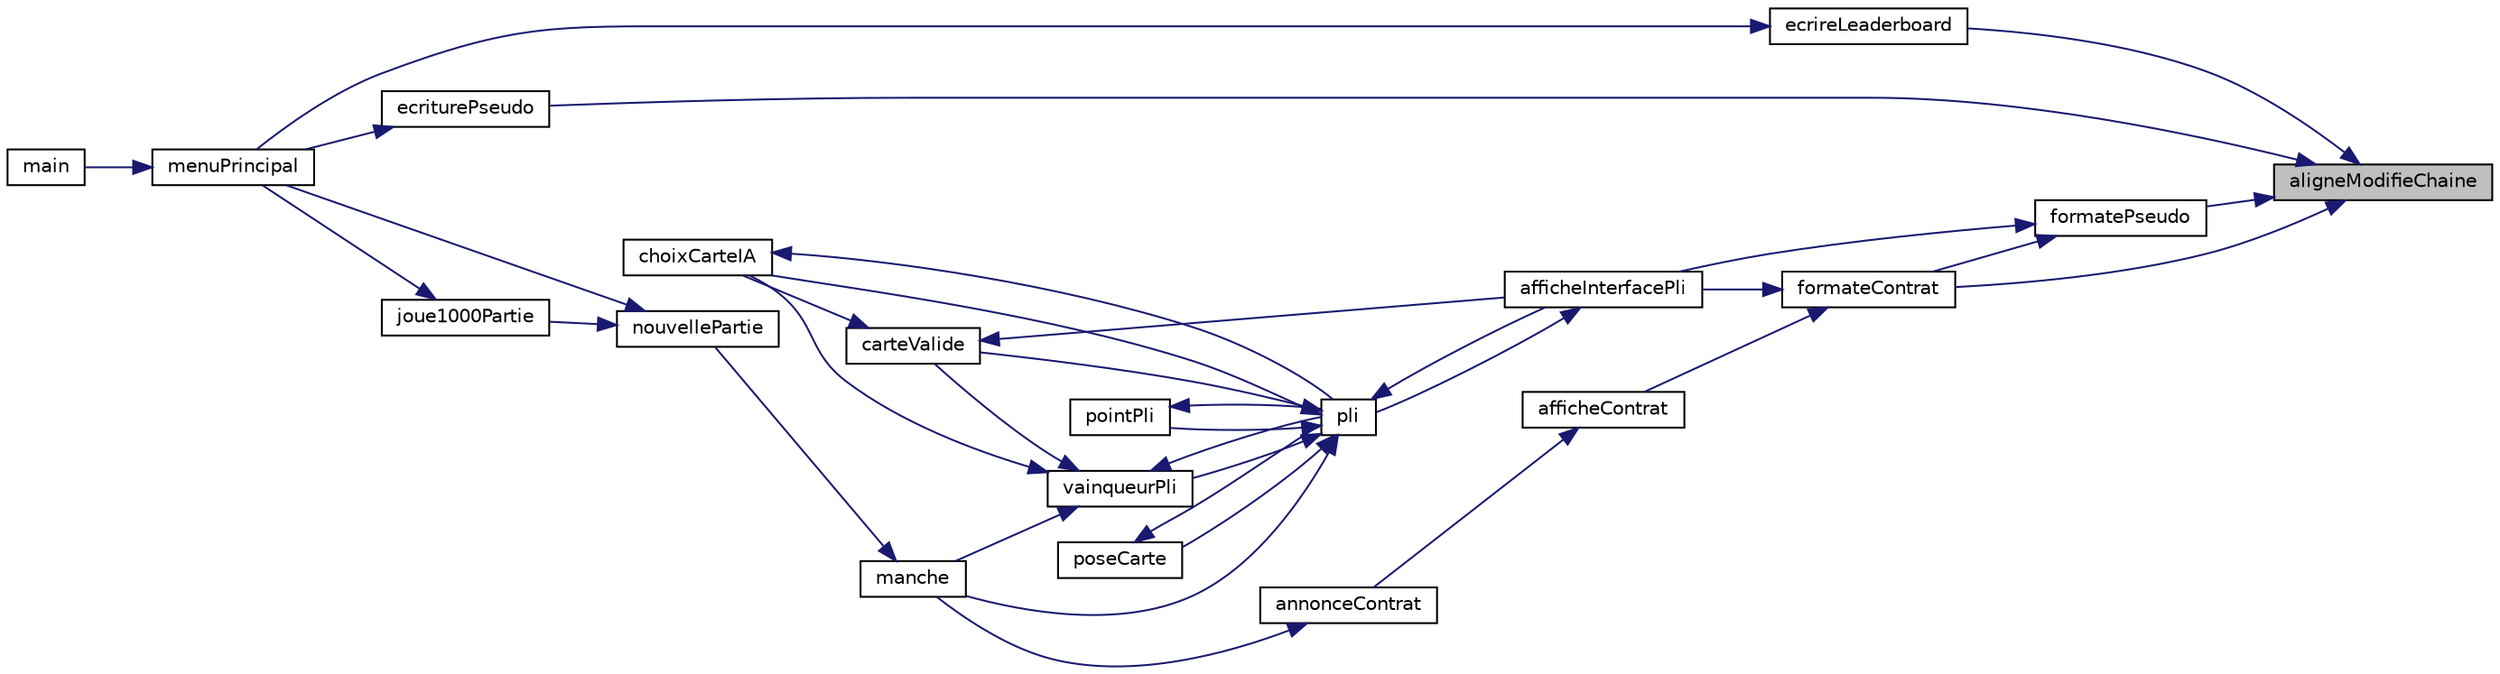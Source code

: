 digraph "aligneModifieChaine"
{
 // LATEX_PDF_SIZE
  edge [fontname="Helvetica",fontsize="10",labelfontname="Helvetica",labelfontsize="10"];
  node [fontname="Helvetica",fontsize="10",shape=record];
  rankdir="RL";
  Node1 [label="aligneModifieChaine",height=0.2,width=0.4,color="black", fillcolor="grey75", style="filled", fontcolor="black",tooltip="transforme une chaine de cararactère en sa vertion aligné a gauche"];
  Node1 -> Node2 [dir="back",color="midnightblue",fontsize="10",style="solid"];
  Node2 [label="ecrireLeaderboard",height=0.2,width=0.4,color="black", fillcolor="white", style="filled",URL="$gestion_fichier_8h.html#ad7559ffef57cd06c0da1239323b61d2a",tooltip="vÃ©rifie si un nouveau record Ã&#160; Ã©tÃ© battu et l'ajoute si c'est le cas"];
  Node2 -> Node3 [dir="back",color="midnightblue",fontsize="10",style="solid"];
  Node3 [label="menuPrincipal",height=0.2,width=0.4,color="black", fillcolor="white", style="filled",URL="$general_8h.html#adfbaa271f44d828c6a42ce7e9affee88",tooltip="fonction qui gÃ¨re le debut de la partie"];
  Node3 -> Node4 [dir="back",color="midnightblue",fontsize="10",style="solid"];
  Node4 [label="main",height=0.2,width=0.4,color="black", fillcolor="white", style="filled",URL="$main_8c.html#a0ddf1224851353fc92bfbff6f499fa97",tooltip="Entrée du programme."];
  Node1 -> Node5 [dir="back",color="midnightblue",fontsize="10",style="solid"];
  Node5 [label="ecriturePseudo",height=0.2,width=0.4,color="black", fillcolor="white", style="filled",URL="$gestion_fichier_8h.html#a90d5f557067c87ecf4dd33f4345f5f2e",tooltip="fonction qui recherche dans un fichier si le joueur est deja enregistrÃ© au le rajoute Ã&#160; la fin si c..."];
  Node5 -> Node3 [dir="back",color="midnightblue",fontsize="10",style="solid"];
  Node1 -> Node6 [dir="back",color="midnightblue",fontsize="10",style="solid"];
  Node6 [label="formateContrat",height=0.2,width=0.4,color="black", fillcolor="white", style="filled",URL="$formatage_chaine_8h.html#a76b00dd8006b0682ba30099e193d4dd0",tooltip="stocke dans des chaine de caractère les info du contrat"];
  Node6 -> Node7 [dir="back",color="midnightblue",fontsize="10",style="solid"];
  Node7 [label="afficheContrat",height=0.2,width=0.4,color="black", fillcolor="white", style="filled",URL="$affichage_8h.html#abd791297578af449761083408a1b4462",tooltip="affiche un contrat"];
  Node7 -> Node8 [dir="back",color="midnightblue",fontsize="10",style="solid"];
  Node8 [label="annonceContrat",height=0.2,width=0.4,color="black", fillcolor="white", style="filled",URL="$general_8h.html#a6eeea9d2fea8b2c504b0051af39f7c80",tooltip="gÃ¨re l'annonce et la surenchÃ¨re des contats par les joueurs"];
  Node8 -> Node9 [dir="back",color="midnightblue",fontsize="10",style="solid"];
  Node9 [label="manche",height=0.2,width=0.4,color="black", fillcolor="white", style="filled",URL="$general_8h.html#a82e65877686a049b4bee9160af15c97f",tooltip="lancement d'une manche"];
  Node9 -> Node10 [dir="back",color="midnightblue",fontsize="10",style="solid"];
  Node10 [label="nouvellePartie",height=0.2,width=0.4,color="black", fillcolor="white", style="filled",URL="$general_8h.html#a1faac25606ba09c4cdbcf54a142dbe0c",tooltip="lancement d'une nouvelle partie"];
  Node10 -> Node11 [dir="back",color="midnightblue",fontsize="10",style="solid"];
  Node11 [label="joue1000Partie",height=0.2,width=0.4,color="black", fillcolor="white", style="filled",URL="$autre_8h.html#ab8d4df8f4e03f038b98f6d96a2eaefd2",tooltip="joue n partie aves uniquement des ia pour controler si tout ce passe bien et reuceillir des statistiq..."];
  Node11 -> Node3 [dir="back",color="midnightblue",fontsize="10",style="solid"];
  Node10 -> Node3 [dir="back",color="midnightblue",fontsize="10",style="solid"];
  Node6 -> Node12 [dir="back",color="midnightblue",fontsize="10",style="solid"];
  Node12 [label="afficheInterfacePli",height=0.2,width=0.4,color="black", fillcolor="white", style="filled",URL="$affichage_8h.html#ac44981849d484a86a70107700d39d0d4",tooltip="affiche l'interface de jeu durant un pli"];
  Node12 -> Node13 [dir="back",color="midnightblue",fontsize="10",style="solid"];
  Node13 [label="pli",height=0.2,width=0.4,color="black", fillcolor="white", style="filled",URL="$general_8h.html#a09dedac7ae460c4fd07ebcc4af44568f",tooltip="fonction qui gÃ¨re un pli"];
  Node13 -> Node12 [dir="back",color="midnightblue",fontsize="10",style="solid"];
  Node13 -> Node14 [dir="back",color="midnightblue",fontsize="10",style="solid"];
  Node14 [label="carteValide",height=0.2,width=0.4,color="black", fillcolor="white", style="filled",URL="$gestion_carte_8h.html#a860c9426634ed327bf5ed8344ee582e3",tooltip="ddétermine si une carte peut etre posé par un joueur"];
  Node14 -> Node12 [dir="back",color="midnightblue",fontsize="10",style="solid"];
  Node14 -> Node15 [dir="back",color="midnightblue",fontsize="10",style="solid"];
  Node15 [label="choixCarteIA",height=0.2,width=0.4,color="black", fillcolor="white", style="filled",URL="$ia_8h.html#a4cc2fff930cb0207bf54b59dc2b6ee97",tooltip="proposition de la pose d'une carte par l'IA"];
  Node15 -> Node13 [dir="back",color="midnightblue",fontsize="10",style="solid"];
  Node13 -> Node15 [dir="back",color="midnightblue",fontsize="10",style="solid"];
  Node13 -> Node9 [dir="back",color="midnightblue",fontsize="10",style="solid"];
  Node13 -> Node16 [dir="back",color="midnightblue",fontsize="10",style="solid"];
  Node16 [label="pointPli",height=0.2,width=0.4,color="black", fillcolor="white", style="filled",URL="$autre_8h.html#a4fab4a48512193a409dc541bb38a999c",tooltip="compte le nombre de points d'un pli"];
  Node16 -> Node13 [dir="back",color="midnightblue",fontsize="10",style="solid"];
  Node13 -> Node17 [dir="back",color="midnightblue",fontsize="10",style="solid"];
  Node17 [label="poseCarte",height=0.2,width=0.4,color="black", fillcolor="white", style="filled",URL="$general_8h.html#a6c7b2721ebd2ba9c2cdd0d452f8cbe3f",tooltip="fonction qui verifie la validitÃ© d'une carte est la pose"];
  Node17 -> Node13 [dir="back",color="midnightblue",fontsize="10",style="solid"];
  Node13 -> Node18 [dir="back",color="midnightblue",fontsize="10",style="solid"];
  Node18 [label="vainqueurPli",height=0.2,width=0.4,color="black", fillcolor="white", style="filled",URL="$gestion_carte_8h.html#aa27d92d54128016ef6bf0faee2de1eaa",tooltip="donne le vainquer d'un pli"];
  Node18 -> Node14 [dir="back",color="midnightblue",fontsize="10",style="solid"];
  Node18 -> Node15 [dir="back",color="midnightblue",fontsize="10",style="solid"];
  Node18 -> Node9 [dir="back",color="midnightblue",fontsize="10",style="solid"];
  Node18 -> Node13 [dir="back",color="midnightblue",fontsize="10",style="solid"];
  Node1 -> Node19 [dir="back",color="midnightblue",fontsize="10",style="solid"];
  Node19 [label="formatePseudo",height=0.2,width=0.4,color="black", fillcolor="white", style="filled",URL="$formatage_chaine_8h.html#ae05838b849d6b785d714efebfcd71cf3",tooltip="stocke dans une chaine de caractère le pseudo d'un des joueur"];
  Node19 -> Node12 [dir="back",color="midnightblue",fontsize="10",style="solid"];
  Node19 -> Node6 [dir="back",color="midnightblue",fontsize="10",style="solid"];
}
